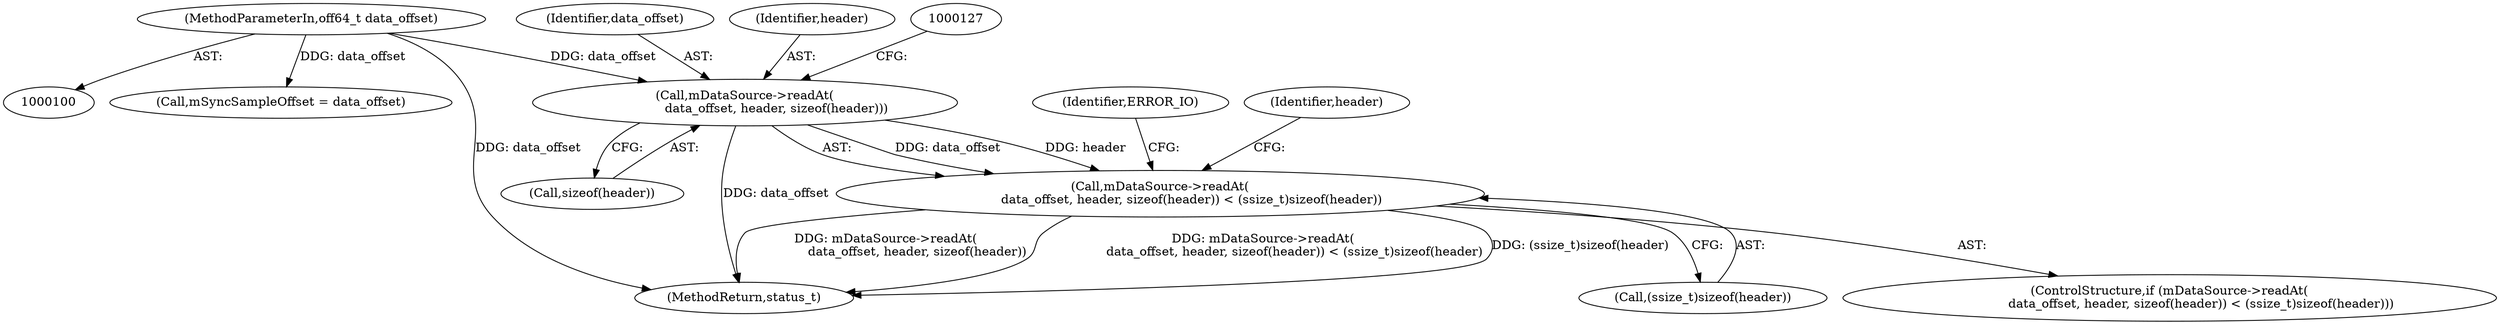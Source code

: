 digraph "0_Android_cf1581c66c2ad8c5b1aaca2e43e350cf5974f46d_0@API" {
"1000120" [label="(Call,mDataSource->readAt(\n                data_offset, header, sizeof(header)) < (ssize_t)sizeof(header))"];
"1000121" [label="(Call,mDataSource->readAt(\n                data_offset, header, sizeof(header)))"];
"1000101" [label="(MethodParameterIn,off64_t data_offset)"];
"1000132" [label="(Identifier,ERROR_IO)"];
"1000124" [label="(Call,sizeof(header))"];
"1000115" [label="(Call,mSyncSampleOffset = data_offset)"];
"1000122" [label="(Identifier,data_offset)"];
"1000136" [label="(Identifier,header)"];
"1000119" [label="(ControlStructure,if (mDataSource->readAt(\n                data_offset, header, sizeof(header)) < (ssize_t)sizeof(header)))"];
"1000123" [label="(Identifier,header)"];
"1000121" [label="(Call,mDataSource->readAt(\n                data_offset, header, sizeof(header)))"];
"1000120" [label="(Call,mDataSource->readAt(\n                data_offset, header, sizeof(header)) < (ssize_t)sizeof(header))"];
"1000101" [label="(MethodParameterIn,off64_t data_offset)"];
"1000217" [label="(MethodReturn,status_t)"];
"1000126" [label="(Call,(ssize_t)sizeof(header))"];
"1000120" -> "1000119"  [label="AST: "];
"1000120" -> "1000126"  [label="CFG: "];
"1000121" -> "1000120"  [label="AST: "];
"1000126" -> "1000120"  [label="AST: "];
"1000132" -> "1000120"  [label="CFG: "];
"1000136" -> "1000120"  [label="CFG: "];
"1000120" -> "1000217"  [label="DDG: (ssize_t)sizeof(header)"];
"1000120" -> "1000217"  [label="DDG: mDataSource->readAt(\n                data_offset, header, sizeof(header))"];
"1000120" -> "1000217"  [label="DDG: mDataSource->readAt(\n                data_offset, header, sizeof(header)) < (ssize_t)sizeof(header)"];
"1000121" -> "1000120"  [label="DDG: data_offset"];
"1000121" -> "1000120"  [label="DDG: header"];
"1000121" -> "1000124"  [label="CFG: "];
"1000122" -> "1000121"  [label="AST: "];
"1000123" -> "1000121"  [label="AST: "];
"1000124" -> "1000121"  [label="AST: "];
"1000127" -> "1000121"  [label="CFG: "];
"1000121" -> "1000217"  [label="DDG: data_offset"];
"1000101" -> "1000121"  [label="DDG: data_offset"];
"1000101" -> "1000100"  [label="AST: "];
"1000101" -> "1000217"  [label="DDG: data_offset"];
"1000101" -> "1000115"  [label="DDG: data_offset"];
}
